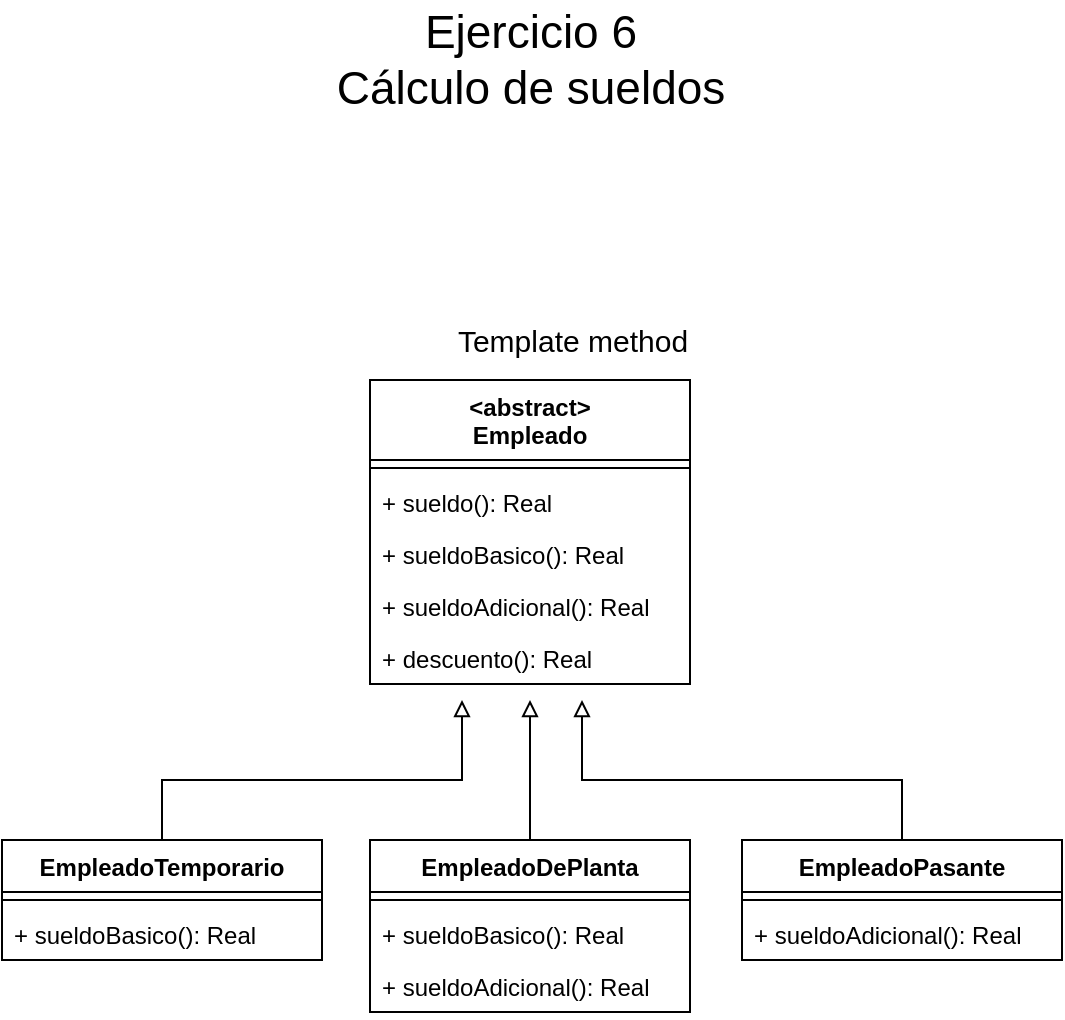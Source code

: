 <mxfile version="19.0.2" type="device"><diagram id="2IUFrZoQESCVcy-iSmS_" name="Página-1"><mxGraphModel dx="1422" dy="873" grid="1" gridSize="10" guides="1" tooltips="1" connect="1" arrows="1" fold="1" page="1" pageScale="1" pageWidth="827" pageHeight="1169" math="0" shadow="0"><root><mxCell id="0"/><mxCell id="1" parent="0"/><mxCell id="9Za6hdqmQvxoE6PXO8NB-1" value="&lt;abstract&gt;&#10;Empleado&#10;" style="swimlane;fontStyle=1;align=center;verticalAlign=top;childLayout=stackLayout;horizontal=1;startSize=40;horizontalStack=0;resizeParent=1;resizeParentMax=0;resizeLast=0;collapsible=1;marginBottom=0;" vertex="1" parent="1"><mxGeometry x="334" y="230" width="160" height="152" as="geometry"/></mxCell><mxCell id="9Za6hdqmQvxoE6PXO8NB-3" value="" style="line;strokeWidth=1;fillColor=none;align=left;verticalAlign=middle;spacingTop=-1;spacingLeft=3;spacingRight=3;rotatable=0;labelPosition=right;points=[];portConstraint=eastwest;" vertex="1" parent="9Za6hdqmQvxoE6PXO8NB-1"><mxGeometry y="40" width="160" height="8" as="geometry"/></mxCell><mxCell id="9Za6hdqmQvxoE6PXO8NB-4" value="+ sueldo(): Real" style="text;strokeColor=none;fillColor=none;align=left;verticalAlign=top;spacingLeft=4;spacingRight=4;overflow=hidden;rotatable=0;points=[[0,0.5],[1,0.5]];portConstraint=eastwest;" vertex="1" parent="9Za6hdqmQvxoE6PXO8NB-1"><mxGeometry y="48" width="160" height="26" as="geometry"/></mxCell><mxCell id="9Za6hdqmQvxoE6PXO8NB-11" value="+ sueldoBasico(): Real" style="text;strokeColor=none;fillColor=none;align=left;verticalAlign=top;spacingLeft=4;spacingRight=4;overflow=hidden;rotatable=0;points=[[0,0.5],[1,0.5]];portConstraint=eastwest;" vertex="1" parent="9Za6hdqmQvxoE6PXO8NB-1"><mxGeometry y="74" width="160" height="26" as="geometry"/></mxCell><mxCell id="9Za6hdqmQvxoE6PXO8NB-12" value="+ sueldoAdicional(): Real" style="text;strokeColor=none;fillColor=none;align=left;verticalAlign=top;spacingLeft=4;spacingRight=4;overflow=hidden;rotatable=0;points=[[0,0.5],[1,0.5]];portConstraint=eastwest;" vertex="1" parent="9Za6hdqmQvxoE6PXO8NB-1"><mxGeometry y="100" width="160" height="26" as="geometry"/></mxCell><mxCell id="9Za6hdqmQvxoE6PXO8NB-23" value="+ descuento(): Real" style="text;strokeColor=none;fillColor=none;align=left;verticalAlign=top;spacingLeft=4;spacingRight=4;overflow=hidden;rotatable=0;points=[[0,0.5],[1,0.5]];portConstraint=eastwest;" vertex="1" parent="9Za6hdqmQvxoE6PXO8NB-1"><mxGeometry y="126" width="160" height="26" as="geometry"/></mxCell><mxCell id="9Za6hdqmQvxoE6PXO8NB-41" style="edgeStyle=orthogonalEdgeStyle;rounded=0;orthogonalLoop=1;jettySize=auto;html=1;fontSize=15;endArrow=block;endFill=0;" edge="1" parent="1" source="9Za6hdqmQvxoE6PXO8NB-5"><mxGeometry relative="1" as="geometry"><mxPoint x="380" y="390" as="targetPoint"/><Array as="points"><mxPoint x="230" y="430"/><mxPoint x="380" y="430"/></Array></mxGeometry></mxCell><mxCell id="9Za6hdqmQvxoE6PXO8NB-5" value="EmpleadoTemporario" style="swimlane;fontStyle=1;align=center;verticalAlign=top;childLayout=stackLayout;horizontal=1;startSize=26;horizontalStack=0;resizeParent=1;resizeParentMax=0;resizeLast=0;collapsible=1;marginBottom=0;" vertex="1" parent="1"><mxGeometry x="150" y="460" width="160" height="60" as="geometry"/></mxCell><mxCell id="9Za6hdqmQvxoE6PXO8NB-7" value="" style="line;strokeWidth=1;fillColor=none;align=left;verticalAlign=middle;spacingTop=-1;spacingLeft=3;spacingRight=3;rotatable=0;labelPosition=right;points=[];portConstraint=eastwest;" vertex="1" parent="9Za6hdqmQvxoE6PXO8NB-5"><mxGeometry y="26" width="160" height="8" as="geometry"/></mxCell><mxCell id="9Za6hdqmQvxoE6PXO8NB-24" value="+ sueldoBasico(): Real" style="text;strokeColor=none;fillColor=none;align=left;verticalAlign=top;spacingLeft=4;spacingRight=4;overflow=hidden;rotatable=0;points=[[0,0.5],[1,0.5]];portConstraint=eastwest;" vertex="1" parent="9Za6hdqmQvxoE6PXO8NB-5"><mxGeometry y="34" width="160" height="26" as="geometry"/></mxCell><mxCell id="9Za6hdqmQvxoE6PXO8NB-9" value="Ejercicio 6&lt;br style=&quot;font-size: 23px;&quot;&gt;Cálculo de sueldos" style="text;html=1;align=center;verticalAlign=middle;resizable=0;points=[];autosize=1;strokeColor=none;fillColor=none;fontSize=23;" vertex="1" parent="1"><mxGeometry x="309" y="40" width="210" height="60" as="geometry"/></mxCell><mxCell id="9Za6hdqmQvxoE6PXO8NB-10" value="Template method" style="text;html=1;align=center;verticalAlign=middle;resizable=0;points=[];autosize=1;strokeColor=none;fillColor=none;fontSize=15;" vertex="1" parent="1"><mxGeometry x="370" y="200" width="130" height="20" as="geometry"/></mxCell><mxCell id="9Za6hdqmQvxoE6PXO8NB-39" style="edgeStyle=orthogonalEdgeStyle;rounded=0;orthogonalLoop=1;jettySize=auto;html=1;fontSize=15;endArrow=block;endFill=0;" edge="1" parent="1" source="9Za6hdqmQvxoE6PXO8NB-27"><mxGeometry relative="1" as="geometry"><mxPoint x="414" y="390" as="targetPoint"/></mxGeometry></mxCell><mxCell id="9Za6hdqmQvxoE6PXO8NB-27" value="EmpleadoDePlanta" style="swimlane;fontStyle=1;align=center;verticalAlign=top;childLayout=stackLayout;horizontal=1;startSize=26;horizontalStack=0;resizeParent=1;resizeParentMax=0;resizeLast=0;collapsible=1;marginBottom=0;" vertex="1" parent="1"><mxGeometry x="334" y="460" width="160" height="86" as="geometry"/></mxCell><mxCell id="9Za6hdqmQvxoE6PXO8NB-28" value="" style="line;strokeWidth=1;fillColor=none;align=left;verticalAlign=middle;spacingTop=-1;spacingLeft=3;spacingRight=3;rotatable=0;labelPosition=right;points=[];portConstraint=eastwest;" vertex="1" parent="9Za6hdqmQvxoE6PXO8NB-27"><mxGeometry y="26" width="160" height="8" as="geometry"/></mxCell><mxCell id="9Za6hdqmQvxoE6PXO8NB-30" value="+ sueldoBasico(): Real" style="text;strokeColor=none;fillColor=none;align=left;verticalAlign=top;spacingLeft=4;spacingRight=4;overflow=hidden;rotatable=0;points=[[0,0.5],[1,0.5]];portConstraint=eastwest;" vertex="1" parent="9Za6hdqmQvxoE6PXO8NB-27"><mxGeometry y="34" width="160" height="26" as="geometry"/></mxCell><mxCell id="9Za6hdqmQvxoE6PXO8NB-31" value="+ sueldoAdicional(): Real" style="text;strokeColor=none;fillColor=none;align=left;verticalAlign=top;spacingLeft=4;spacingRight=4;overflow=hidden;rotatable=0;points=[[0,0.5],[1,0.5]];portConstraint=eastwest;" vertex="1" parent="9Za6hdqmQvxoE6PXO8NB-27"><mxGeometry y="60" width="160" height="26" as="geometry"/></mxCell><mxCell id="9Za6hdqmQvxoE6PXO8NB-40" style="edgeStyle=orthogonalEdgeStyle;rounded=0;orthogonalLoop=1;jettySize=auto;html=1;fontSize=15;endArrow=block;endFill=0;" edge="1" parent="1" source="9Za6hdqmQvxoE6PXO8NB-33"><mxGeometry relative="1" as="geometry"><mxPoint x="440" y="390" as="targetPoint"/><Array as="points"><mxPoint x="600" y="430"/><mxPoint x="440" y="430"/></Array></mxGeometry></mxCell><mxCell id="9Za6hdqmQvxoE6PXO8NB-33" value="EmpleadoPasante" style="swimlane;fontStyle=1;align=center;verticalAlign=top;childLayout=stackLayout;horizontal=1;startSize=26;horizontalStack=0;resizeParent=1;resizeParentMax=0;resizeLast=0;collapsible=1;marginBottom=0;" vertex="1" parent="1"><mxGeometry x="520" y="460" width="160" height="60" as="geometry"/></mxCell><mxCell id="9Za6hdqmQvxoE6PXO8NB-34" value="" style="line;strokeWidth=1;fillColor=none;align=left;verticalAlign=middle;spacingTop=-1;spacingLeft=3;spacingRight=3;rotatable=0;labelPosition=right;points=[];portConstraint=eastwest;" vertex="1" parent="9Za6hdqmQvxoE6PXO8NB-33"><mxGeometry y="26" width="160" height="8" as="geometry"/></mxCell><mxCell id="9Za6hdqmQvxoE6PXO8NB-37" value="+ sueldoAdicional(): Real" style="text;strokeColor=none;fillColor=none;align=left;verticalAlign=top;spacingLeft=4;spacingRight=4;overflow=hidden;rotatable=0;points=[[0,0.5],[1,0.5]];portConstraint=eastwest;" vertex="1" parent="9Za6hdqmQvxoE6PXO8NB-33"><mxGeometry y="34" width="160" height="26" as="geometry"/></mxCell></root></mxGraphModel></diagram></mxfile>